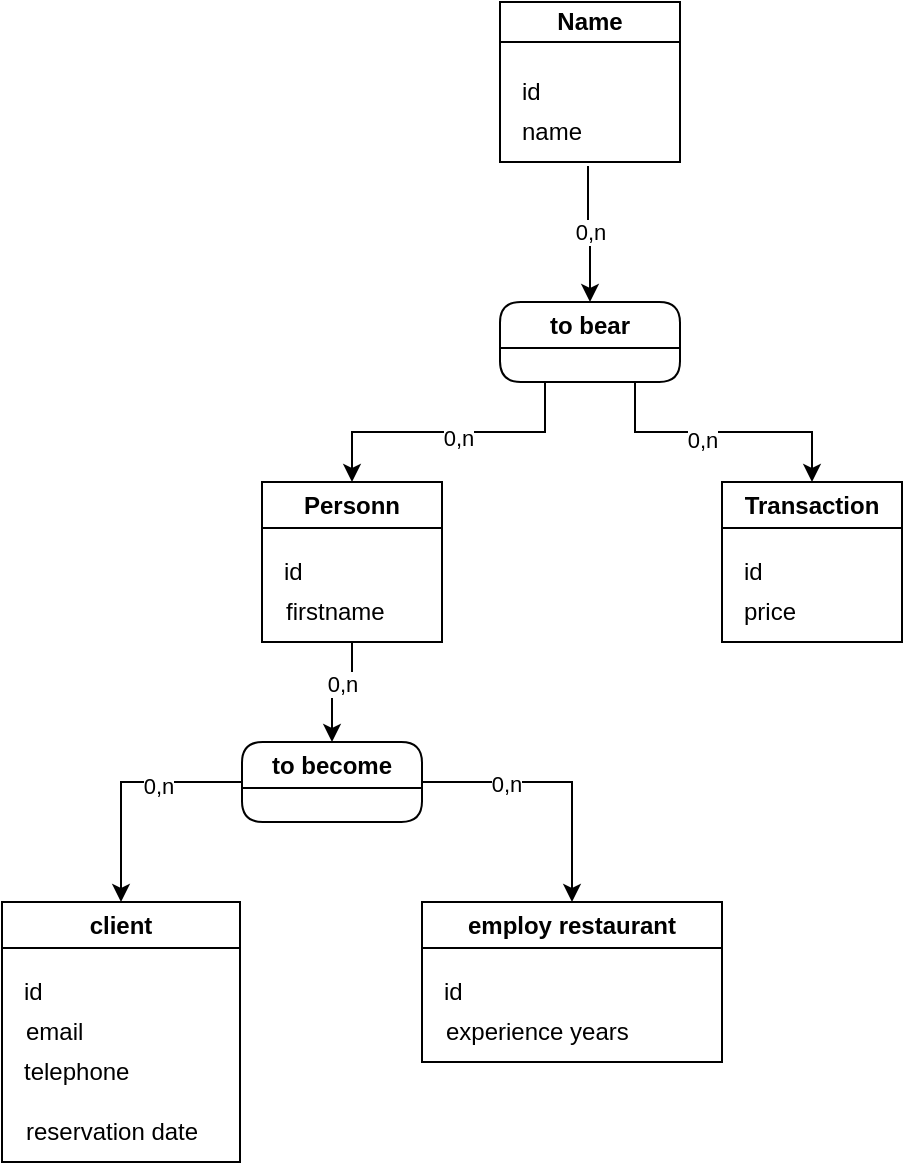 <mxfile version="26.0.11">
  <diagram name="Page-1" id="PlA0bTD1htJH5vswvW3-">
    <mxGraphModel dx="2261" dy="786" grid="1" gridSize="10" guides="1" tooltips="1" connect="1" arrows="1" fold="1" page="1" pageScale="1" pageWidth="827" pageHeight="1169" math="0" shadow="0">
      <root>
        <mxCell id="0" />
        <mxCell id="1" parent="0" />
        <mxCell id="Mnq4h092WNaVHmd3vgpn-111" value="Name" style="swimlane;whiteSpace=wrap;html=1;startSize=20;" vertex="1" parent="1">
          <mxGeometry x="199" y="20" width="90" height="80" as="geometry" />
        </mxCell>
        <mxCell id="Mnq4h092WNaVHmd3vgpn-112" value="id" style="text;html=1;align=left;verticalAlign=middle;resizable=0;points=[];autosize=1;strokeColor=none;fillColor=none;" vertex="1" parent="Mnq4h092WNaVHmd3vgpn-111">
          <mxGeometry x="9" y="30" width="30" height="30" as="geometry" />
        </mxCell>
        <mxCell id="Mnq4h092WNaVHmd3vgpn-113" value="name" style="text;html=1;align=left;verticalAlign=middle;resizable=0;points=[];autosize=1;strokeColor=none;fillColor=none;" vertex="1" parent="Mnq4h092WNaVHmd3vgpn-111">
          <mxGeometry x="9" y="50" width="50" height="30" as="geometry" />
        </mxCell>
        <mxCell id="Mnq4h092WNaVHmd3vgpn-127" style="edgeStyle=orthogonalEdgeStyle;rounded=0;orthogonalLoop=1;jettySize=auto;html=1;entryX=0.5;entryY=0;entryDx=0;entryDy=0;exitX=0.25;exitY=1;exitDx=0;exitDy=0;" edge="1" parent="1" source="Mnq4h092WNaVHmd3vgpn-114" target="Mnq4h092WNaVHmd3vgpn-117">
          <mxGeometry relative="1" as="geometry" />
        </mxCell>
        <mxCell id="Mnq4h092WNaVHmd3vgpn-130" value="0,n" style="edgeLabel;html=1;align=center;verticalAlign=middle;resizable=0;points=[];" vertex="1" connectable="0" parent="Mnq4h092WNaVHmd3vgpn-127">
          <mxGeometry x="-0.067" y="3" relative="1" as="geometry">
            <mxPoint as="offset" />
          </mxGeometry>
        </mxCell>
        <mxCell id="Mnq4h092WNaVHmd3vgpn-132" style="edgeStyle=orthogonalEdgeStyle;rounded=0;orthogonalLoop=1;jettySize=auto;html=1;entryX=0.5;entryY=0;entryDx=0;entryDy=0;exitX=0.75;exitY=1;exitDx=0;exitDy=0;" edge="1" parent="1" source="Mnq4h092WNaVHmd3vgpn-114" target="Mnq4h092WNaVHmd3vgpn-123">
          <mxGeometry relative="1" as="geometry" />
        </mxCell>
        <mxCell id="Mnq4h092WNaVHmd3vgpn-133" value="0,n" style="edgeLabel;html=1;align=center;verticalAlign=middle;resizable=0;points=[];" vertex="1" connectable="0" parent="Mnq4h092WNaVHmd3vgpn-132">
          <mxGeometry x="-0.157" y="-4" relative="1" as="geometry">
            <mxPoint as="offset" />
          </mxGeometry>
        </mxCell>
        <mxCell id="Mnq4h092WNaVHmd3vgpn-114" value="to bear" style="swimlane;whiteSpace=wrap;html=1;rounded=1;" vertex="1" parent="1">
          <mxGeometry x="199" y="170" width="90" height="40" as="geometry" />
        </mxCell>
        <mxCell id="Mnq4h092WNaVHmd3vgpn-117" value="Personn" style="swimlane;whiteSpace=wrap;html=1;" vertex="1" parent="1">
          <mxGeometry x="80" y="260" width="90" height="80" as="geometry" />
        </mxCell>
        <mxCell id="Mnq4h092WNaVHmd3vgpn-118" value="id" style="text;html=1;align=left;verticalAlign=middle;resizable=0;points=[];autosize=1;strokeColor=none;fillColor=none;" vertex="1" parent="Mnq4h092WNaVHmd3vgpn-117">
          <mxGeometry x="9" y="30" width="30" height="30" as="geometry" />
        </mxCell>
        <mxCell id="Mnq4h092WNaVHmd3vgpn-134" value="firstname" style="text;html=1;align=left;verticalAlign=middle;resizable=0;points=[];autosize=1;strokeColor=none;fillColor=none;" vertex="1" parent="Mnq4h092WNaVHmd3vgpn-117">
          <mxGeometry x="10" y="50" width="70" height="30" as="geometry" />
        </mxCell>
        <mxCell id="Mnq4h092WNaVHmd3vgpn-123" value="Transaction" style="swimlane;whiteSpace=wrap;html=1;startSize=23;" vertex="1" parent="1">
          <mxGeometry x="310" y="260" width="90" height="80" as="geometry" />
        </mxCell>
        <mxCell id="Mnq4h092WNaVHmd3vgpn-124" value="id" style="text;html=1;align=left;verticalAlign=middle;resizable=0;points=[];autosize=1;strokeColor=none;fillColor=none;" vertex="1" parent="Mnq4h092WNaVHmd3vgpn-123">
          <mxGeometry x="9" y="30" width="30" height="30" as="geometry" />
        </mxCell>
        <mxCell id="Mnq4h092WNaVHmd3vgpn-125" value="price" style="text;html=1;align=left;verticalAlign=middle;resizable=0;points=[];autosize=1;strokeColor=none;fillColor=none;" vertex="1" parent="Mnq4h092WNaVHmd3vgpn-123">
          <mxGeometry x="9" y="50" width="50" height="30" as="geometry" />
        </mxCell>
        <mxCell id="Mnq4h092WNaVHmd3vgpn-128" style="edgeStyle=orthogonalEdgeStyle;rounded=0;orthogonalLoop=1;jettySize=auto;html=1;exitX=0.7;exitY=1.067;exitDx=0;exitDy=0;exitPerimeter=0;" edge="1" parent="1" source="Mnq4h092WNaVHmd3vgpn-113" target="Mnq4h092WNaVHmd3vgpn-114">
          <mxGeometry relative="1" as="geometry" />
        </mxCell>
        <mxCell id="Mnq4h092WNaVHmd3vgpn-131" value="0,n" style="edgeLabel;html=1;align=center;verticalAlign=middle;resizable=0;points=[];" vertex="1" connectable="0" parent="Mnq4h092WNaVHmd3vgpn-128">
          <mxGeometry x="0.009" y="-1" relative="1" as="geometry">
            <mxPoint x="1" y="-1" as="offset" />
          </mxGeometry>
        </mxCell>
        <mxCell id="Mnq4h092WNaVHmd3vgpn-143" style="edgeStyle=orthogonalEdgeStyle;rounded=0;orthogonalLoop=1;jettySize=auto;html=1;" edge="1" parent="1" source="Mnq4h092WNaVHmd3vgpn-135" target="Mnq4h092WNaVHmd3vgpn-137">
          <mxGeometry relative="1" as="geometry" />
        </mxCell>
        <mxCell id="Mnq4h092WNaVHmd3vgpn-148" value="0,n" style="edgeLabel;html=1;align=center;verticalAlign=middle;resizable=0;points=[];" vertex="1" connectable="0" parent="Mnq4h092WNaVHmd3vgpn-143">
          <mxGeometry x="-0.303" y="2" relative="1" as="geometry">
            <mxPoint as="offset" />
          </mxGeometry>
        </mxCell>
        <mxCell id="Mnq4h092WNaVHmd3vgpn-144" style="edgeStyle=orthogonalEdgeStyle;rounded=0;orthogonalLoop=1;jettySize=auto;html=1;exitX=1;exitY=0.5;exitDx=0;exitDy=0;" edge="1" parent="1" source="Mnq4h092WNaVHmd3vgpn-135" target="Mnq4h092WNaVHmd3vgpn-140">
          <mxGeometry relative="1" as="geometry" />
        </mxCell>
        <mxCell id="Mnq4h092WNaVHmd3vgpn-149" value="0,n" style="edgeLabel;html=1;align=center;verticalAlign=middle;resizable=0;points=[];" vertex="1" connectable="0" parent="Mnq4h092WNaVHmd3vgpn-144">
          <mxGeometry x="-0.378" y="-1" relative="1" as="geometry">
            <mxPoint as="offset" />
          </mxGeometry>
        </mxCell>
        <mxCell id="Mnq4h092WNaVHmd3vgpn-135" value="to become" style="swimlane;whiteSpace=wrap;html=1;rounded=1;" vertex="1" parent="1">
          <mxGeometry x="70" y="390" width="90" height="40" as="geometry" />
        </mxCell>
        <mxCell id="Mnq4h092WNaVHmd3vgpn-136" style="edgeStyle=orthogonalEdgeStyle;rounded=0;orthogonalLoop=1;jettySize=auto;html=1;" edge="1" parent="1" source="Mnq4h092WNaVHmd3vgpn-134" target="Mnq4h092WNaVHmd3vgpn-135">
          <mxGeometry relative="1" as="geometry" />
        </mxCell>
        <mxCell id="Mnq4h092WNaVHmd3vgpn-147" value="0,n" style="edgeLabel;html=1;align=center;verticalAlign=middle;resizable=0;points=[];" vertex="1" connectable="0" parent="Mnq4h092WNaVHmd3vgpn-136">
          <mxGeometry y="-4" relative="1" as="geometry">
            <mxPoint as="offset" />
          </mxGeometry>
        </mxCell>
        <mxCell id="Mnq4h092WNaVHmd3vgpn-137" value="client" style="swimlane;whiteSpace=wrap;html=1;" vertex="1" parent="1">
          <mxGeometry x="-50" y="470" width="119" height="130" as="geometry" />
        </mxCell>
        <mxCell id="Mnq4h092WNaVHmd3vgpn-138" value="id" style="text;html=1;align=left;verticalAlign=middle;resizable=0;points=[];autosize=1;strokeColor=none;fillColor=none;" vertex="1" parent="Mnq4h092WNaVHmd3vgpn-137">
          <mxGeometry x="9" y="30" width="30" height="30" as="geometry" />
        </mxCell>
        <mxCell id="Mnq4h092WNaVHmd3vgpn-139" value="email" style="text;html=1;align=left;verticalAlign=middle;resizable=0;points=[];autosize=1;strokeColor=none;fillColor=none;" vertex="1" parent="Mnq4h092WNaVHmd3vgpn-137">
          <mxGeometry x="10" y="50" width="50" height="30" as="geometry" />
        </mxCell>
        <mxCell id="Mnq4h092WNaVHmd3vgpn-145" value="telephone" style="text;html=1;align=left;verticalAlign=middle;resizable=0;points=[];autosize=1;strokeColor=none;fillColor=none;" vertex="1" parent="Mnq4h092WNaVHmd3vgpn-137">
          <mxGeometry x="9" y="70" width="80" height="30" as="geometry" />
        </mxCell>
        <mxCell id="Mnq4h092WNaVHmd3vgpn-146" value="reservation date" style="text;html=1;align=left;verticalAlign=middle;resizable=0;points=[];autosize=1;strokeColor=none;fillColor=none;" vertex="1" parent="Mnq4h092WNaVHmd3vgpn-137">
          <mxGeometry x="10" y="100" width="110" height="30" as="geometry" />
        </mxCell>
        <mxCell id="Mnq4h092WNaVHmd3vgpn-140" value="employ restaurant" style="swimlane;whiteSpace=wrap;html=1;" vertex="1" parent="1">
          <mxGeometry x="160" y="470" width="150" height="80" as="geometry" />
        </mxCell>
        <mxCell id="Mnq4h092WNaVHmd3vgpn-141" value="id" style="text;html=1;align=left;verticalAlign=middle;resizable=0;points=[];autosize=1;strokeColor=none;fillColor=none;" vertex="1" parent="Mnq4h092WNaVHmd3vgpn-140">
          <mxGeometry x="9" y="30" width="30" height="30" as="geometry" />
        </mxCell>
        <mxCell id="Mnq4h092WNaVHmd3vgpn-142" value="experience years" style="text;html=1;align=left;verticalAlign=middle;resizable=0;points=[];autosize=1;strokeColor=none;fillColor=none;" vertex="1" parent="Mnq4h092WNaVHmd3vgpn-140">
          <mxGeometry x="10" y="50" width="110" height="30" as="geometry" />
        </mxCell>
      </root>
    </mxGraphModel>
  </diagram>
</mxfile>
